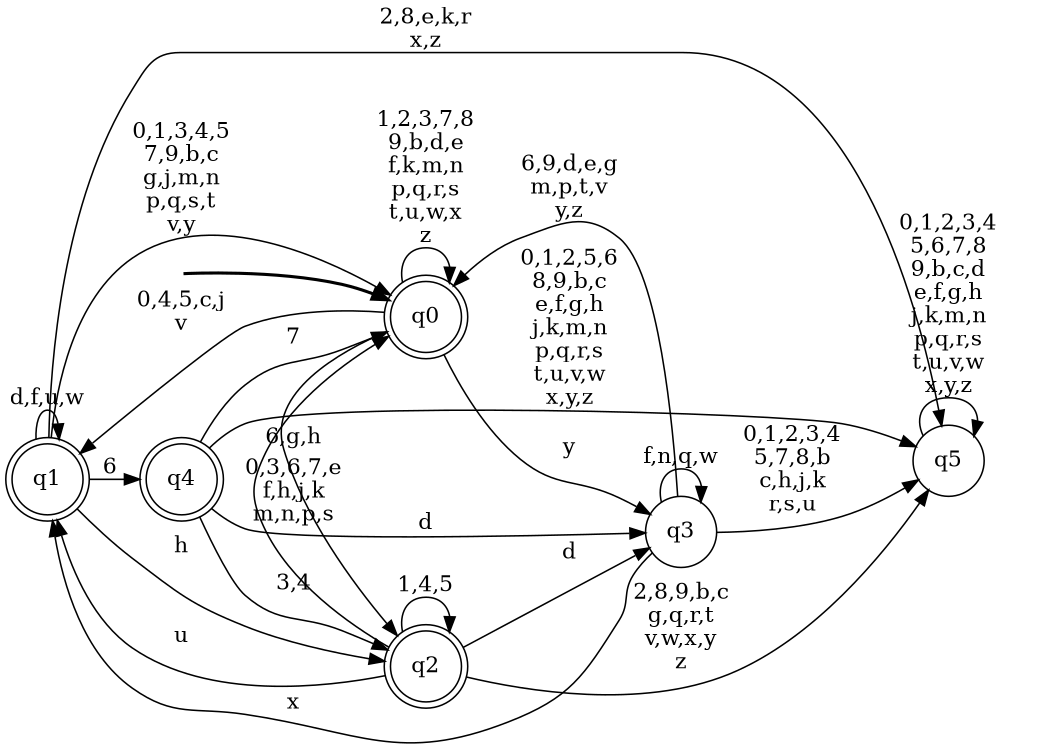 digraph BlueStar {
__start0 [style = invis, shape = none, label = "", width = 0, height = 0];

rankdir=LR;
size="8,5";

s0 [style="rounded,filled", color="black", fillcolor="white" shape="doublecircle", label="q0"];
s1 [style="rounded,filled", color="black", fillcolor="white" shape="doublecircle", label="q1"];
s2 [style="rounded,filled", color="black", fillcolor="white" shape="doublecircle", label="q2"];
s3 [style="filled", color="black", fillcolor="white" shape="circle", label="q3"];
s4 [style="rounded,filled", color="black", fillcolor="white" shape="doublecircle", label="q4"];
s5 [style="filled", color="black", fillcolor="white" shape="circle", label="q5"];
subgraph cluster_main { 
	graph [pad=".75", ranksep="0.15", nodesep="0.15"];
	 style=invis; 
	__start0 -> s0 [penwidth=2];
}
s0 -> s0 [label="1,2,3,7,8\n9,b,d,e\nf,k,m,n\np,q,r,s\nt,u,w,x\nz"];
s0 -> s1 [label="0,4,5,c,j\nv"];
s0 -> s2 [label="6,g,h"];
s0 -> s3 [label="y"];
s1 -> s0 [label="0,1,3,4,5\n7,9,b,c\ng,j,m,n\np,q,s,t\nv,y"];
s1 -> s1 [label="d,f,u,w"];
s1 -> s2 [label="h"];
s1 -> s4 [label="6"];
s1 -> s5 [label="2,8,e,k,r\nx,z"];
s2 -> s0 [label="0,3,6,7,e\nf,h,j,k\nm,n,p,s"];
s2 -> s1 [label="u"];
s2 -> s2 [label="1,4,5"];
s2 -> s3 [label="d"];
s2 -> s5 [label="2,8,9,b,c\ng,q,r,t\nv,w,x,y\nz"];
s3 -> s0 [label="6,9,d,e,g\nm,p,t,v\ny,z"];
s3 -> s1 [label="x"];
s3 -> s3 [label="f,n,q,w"];
s3 -> s5 [label="0,1,2,3,4\n5,7,8,b\nc,h,j,k\nr,s,u"];
s4 -> s0 [label="7"];
s4 -> s2 [label="3,4"];
s4 -> s3 [label="d"];
s4 -> s5 [label="0,1,2,5,6\n8,9,b,c\ne,f,g,h\nj,k,m,n\np,q,r,s\nt,u,v,w\nx,y,z"];
s5 -> s5 [label="0,1,2,3,4\n5,6,7,8\n9,b,c,d\ne,f,g,h\nj,k,m,n\np,q,r,s\nt,u,v,w\nx,y,z"];

}